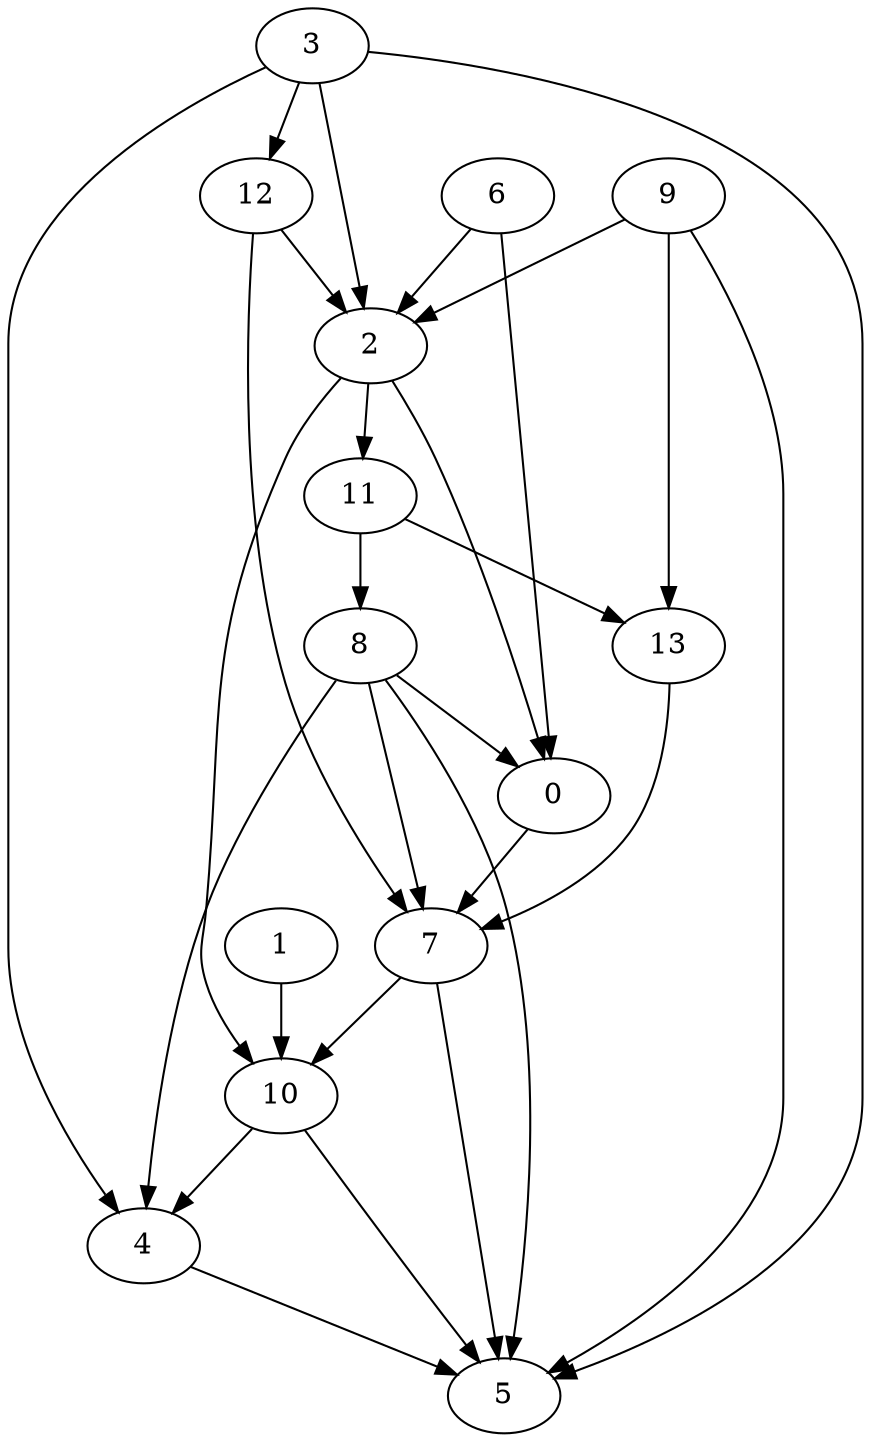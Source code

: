 strict digraph  {
	0	 [pos="0.418856148168,5.00312241887"];
	7	 [pos="0.523597760767,6.0041040632"];
	0 -> 7;
	1	 [pos="0.158978483005,5.58982974731"];
	10	 [pos="0.728055976789,7.00529695038"];
	1 -> 10;
	2	 [pos="0.73688510262,2.00118428869"];
	2 -> 0;
	2 -> 10;
	11	 [pos="0.778523159556,3.00129898795"];
	2 -> 11;
	3	 [pos="0.852896824854,0.0"];
	3 -> 2;
	4	 [pos="0.959553938041,8.00553420086"];
	3 -> 4;
	5	 [pos="1.01211069303,9.00556794189"];
	3 -> 5;
	12	 [pos="0.0,1.00025178354"];
	3 -> 12;
	4 -> 5;
	6	 [pos="0.155035112806,1.00109213"];
	6 -> 0;
	6 -> 2;
	7 -> 5;
	7 -> 10;
	8	 [pos="0.733573781113,4.00237962252"];
	8 -> 0;
	8 -> 4;
	8 -> 5;
	8 -> 7;
	9	 [pos="1.01568864898,0.997710678726"];
	9 -> 2;
	9 -> 5;
	13	 [pos="1.96496411758,4.01900879716"];
	9 -> 13;
	10 -> 4;
	10 -> 5;
	11 -> 8;
	11 -> 13;
	12 -> 2;
	12 -> 7;
	13 -> 7;
}
